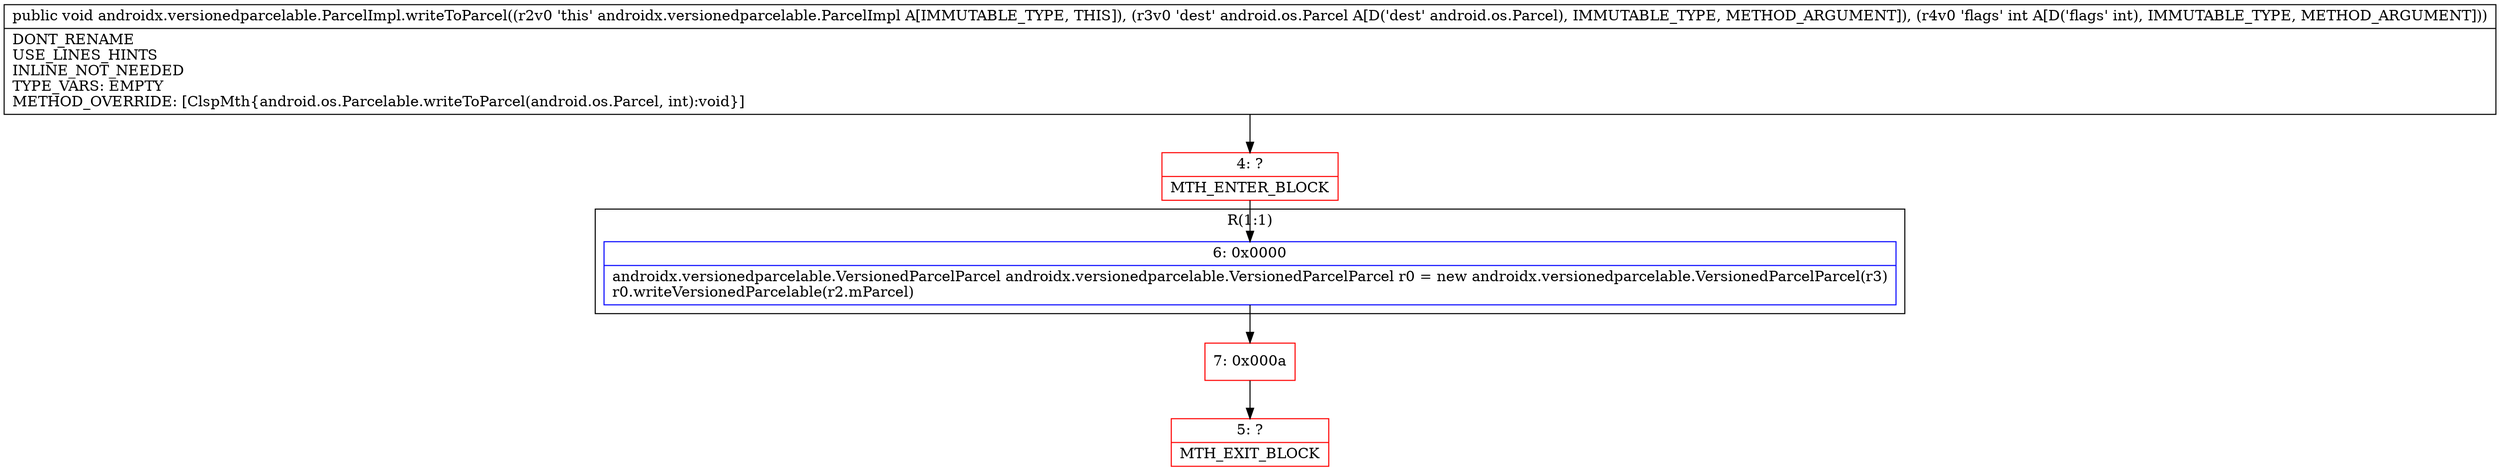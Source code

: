 digraph "CFG forandroidx.versionedparcelable.ParcelImpl.writeToParcel(Landroid\/os\/Parcel;I)V" {
subgraph cluster_Region_698845460 {
label = "R(1:1)";
node [shape=record,color=blue];
Node_6 [shape=record,label="{6\:\ 0x0000|androidx.versionedparcelable.VersionedParcelParcel androidx.versionedparcelable.VersionedParcelParcel r0 = new androidx.versionedparcelable.VersionedParcelParcel(r3)\lr0.writeVersionedParcelable(r2.mParcel)\l}"];
}
Node_4 [shape=record,color=red,label="{4\:\ ?|MTH_ENTER_BLOCK\l}"];
Node_7 [shape=record,color=red,label="{7\:\ 0x000a}"];
Node_5 [shape=record,color=red,label="{5\:\ ?|MTH_EXIT_BLOCK\l}"];
MethodNode[shape=record,label="{public void androidx.versionedparcelable.ParcelImpl.writeToParcel((r2v0 'this' androidx.versionedparcelable.ParcelImpl A[IMMUTABLE_TYPE, THIS]), (r3v0 'dest' android.os.Parcel A[D('dest' android.os.Parcel), IMMUTABLE_TYPE, METHOD_ARGUMENT]), (r4v0 'flags' int A[D('flags' int), IMMUTABLE_TYPE, METHOD_ARGUMENT]))  | DONT_RENAME\lUSE_LINES_HINTS\lINLINE_NOT_NEEDED\lTYPE_VARS: EMPTY\lMETHOD_OVERRIDE: [ClspMth\{android.os.Parcelable.writeToParcel(android.os.Parcel, int):void\}]\l}"];
MethodNode -> Node_4;Node_6 -> Node_7;
Node_4 -> Node_6;
Node_7 -> Node_5;
}

